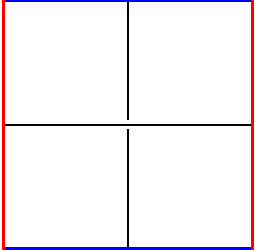 /******************************************************************************
 *                                 LICENSE                                    *
 ******************************************************************************
 *  This file is part of Mathematics-and-Physics.                             *
 *                                                                            *
 *  Mathematics-and-Physics is free software: you can redistribute it and/or  *
 *  modify it under the terms of the GNU General Public License as published  *
 *  by the Free Software Foundation, either version 3 of the License, or      *
 *  (at your option) any later version.                                       *
 *                                                                            *
 *  Mathematics-and-Physics is distributed in the hope that it will be useful *
 *  but WITHOUT ANY WARRANTY; without even the implied warranty of            *
 *  MERCHANTABILITY or FITNESS FOR A PARTICULAR PURPOSE.  See the             *
 *  GNU General Public License for more details.                              *
 *                                                                            *
 *  You should have received a copy of the GNU General Public License         *
 *  along with Mathematics-and-Physics.  If not, see                          *
 *  <https://www.gnu.org/licenses/>.                                          *
 ******************************************************************************/

/*  Size of the figure.                                                       */
size(128);

/*  Value for the edge of the square.                                         */
real edge = 1.5;

/*  Coordinates for the link.                                                 */
pair A0 = (0.0, edge);
pair A1 = (0.0, -edge);

pair B0 = (-edge, 0.0);
pair B1 = (edge, 0.0);

/*  Pairs for the square representing the torus.                              */
pair V0 = (-edge, -edge);
pair V1 = (edge, -edge);
pair V2 = (-edge, edge);
pair V3 = (edge, edge);

/*  Draw in the link.                                                         */
draw(A0 -- A1);
draw(B0 -- B1, white + linewidth(4.0pt));
draw(B0 -- B1);

/*  Draw in lines to indicate the square.                                     */
draw(V0 -- V1, blue + linewidth(1.0));
draw(V2 -- V3, blue + linewidth(1.0));
draw(V0 -- V2, red + linewidth(1.0));
draw(V1 -- V3, red + linewidth(1.0));
